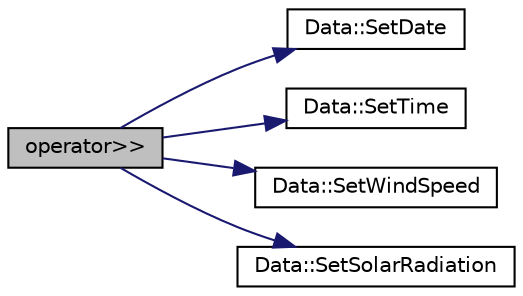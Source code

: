 digraph "operator&gt;&gt;"
{
  edge [fontname="Helvetica",fontsize="10",labelfontname="Helvetica",labelfontsize="10"];
  node [fontname="Helvetica",fontsize="10",shape=record];
  rankdir="LR";
  Node0 [label="operator\>\>",height=0.2,width=0.4,color="black", fillcolor="grey75", style="filled", fontcolor="black"];
  Node0 -> Node1 [color="midnightblue",fontsize="10",style="solid",fontname="Helvetica"];
  Node1 [label="Data::SetDate",height=0.2,width=0.4,color="black", fillcolor="white", style="filled",URL="$class_data.html#ab4339db5e5a48dce9398c5528a4972e4",tooltip="Setter method for a date object. "];
  Node0 -> Node2 [color="midnightblue",fontsize="10",style="solid",fontname="Helvetica"];
  Node2 [label="Data::SetTime",height=0.2,width=0.4,color="black", fillcolor="white", style="filled",URL="$class_data.html#a1771003dae4b44de3263ae2d335f2da2",tooltip="Setter method for a Time object. "];
  Node0 -> Node3 [color="midnightblue",fontsize="10",style="solid",fontname="Helvetica"];
  Node3 [label="Data::SetWindSpeed",height=0.2,width=0.4,color="black", fillcolor="white", style="filled",URL="$class_data.html#a31b8d2dcfb59f4de3239e75d568bbee1",tooltip="Setter method for WindSpeed. "];
  Node0 -> Node4 [color="midnightblue",fontsize="10",style="solid",fontname="Helvetica"];
  Node4 [label="Data::SetSolarRadiation",height=0.2,width=0.4,color="black", fillcolor="white", style="filled",URL="$class_data.html#a12b1c3ef5be7da7ad7587ab0cb16c8e4",tooltip="Setter method for SolarRadiation. "];
}
